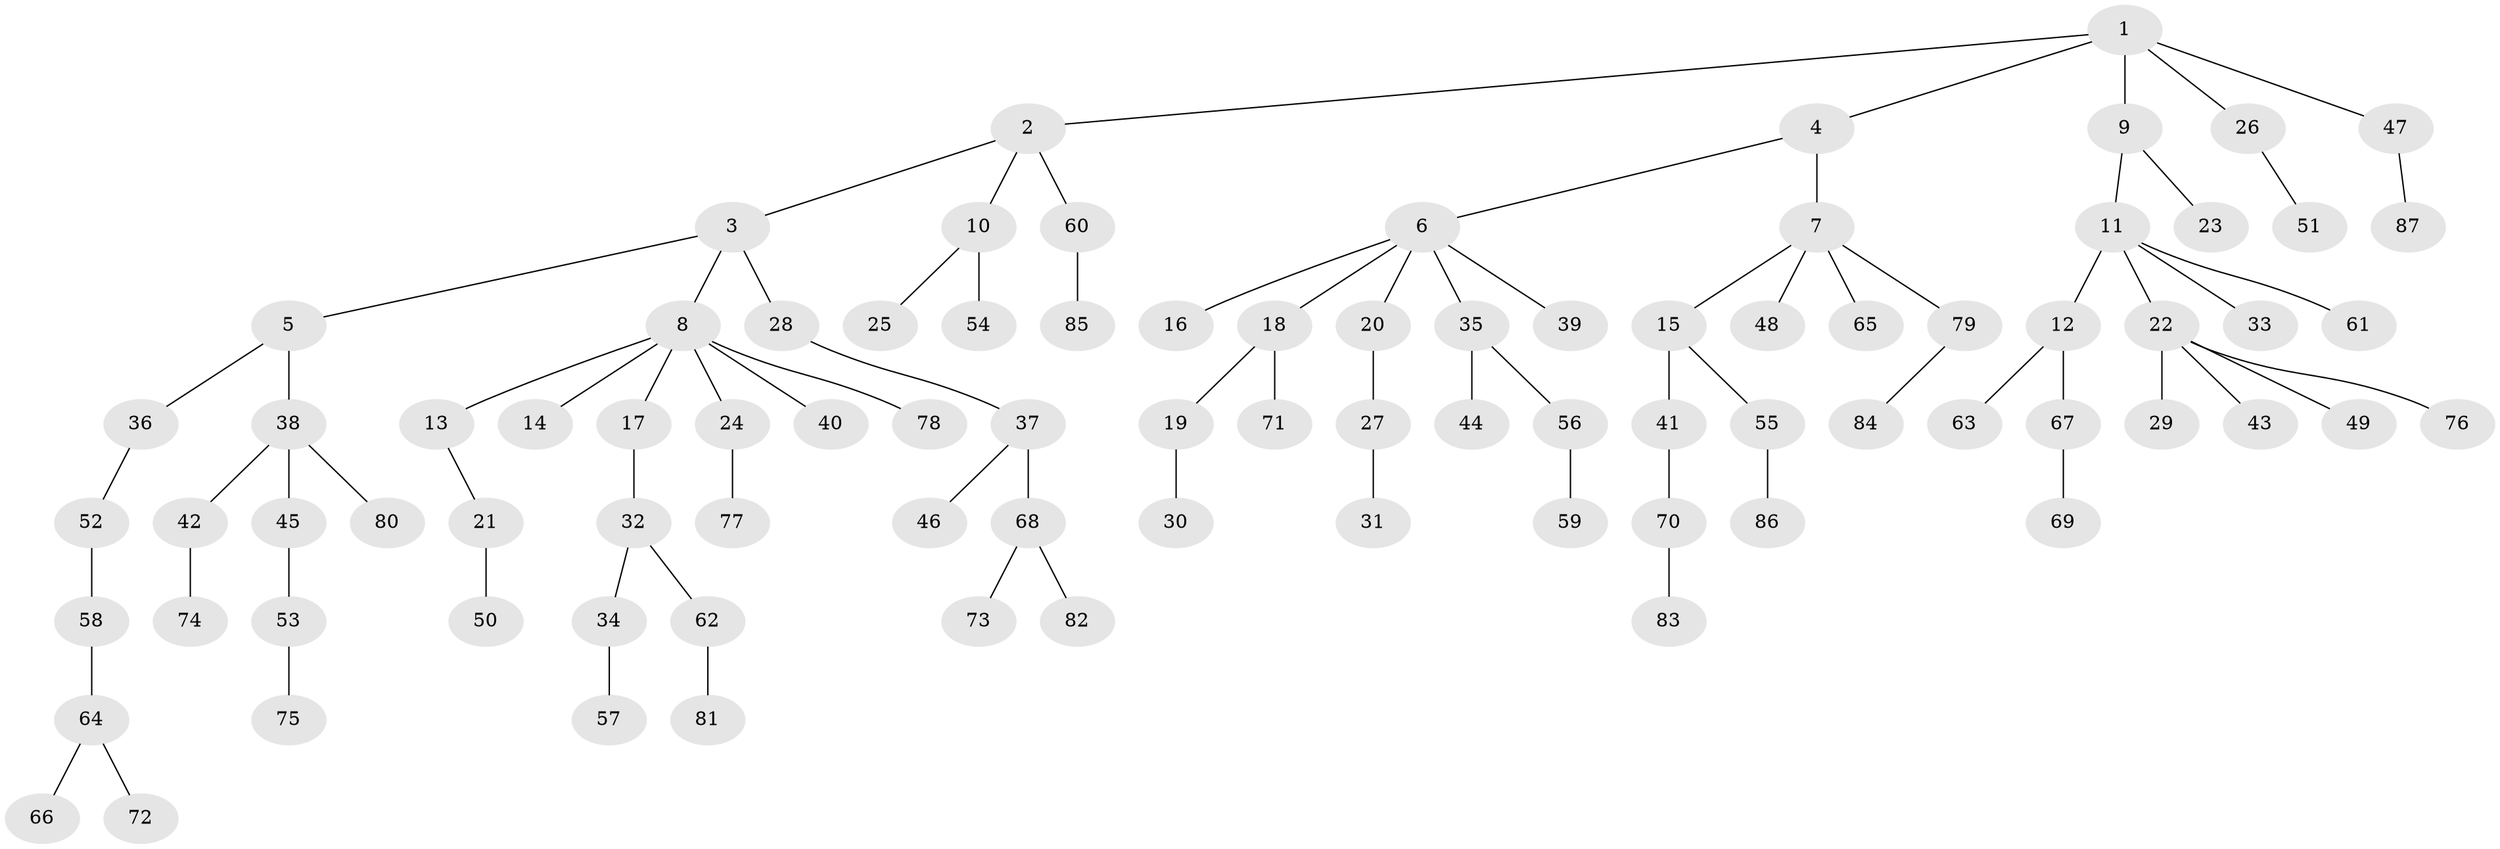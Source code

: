 // coarse degree distribution, {6: 0.03389830508474576, 5: 0.01694915254237288, 4: 0.05084745762711865, 3: 0.06779661016949153, 7: 0.03389830508474576, 2: 0.11864406779661017, 8: 0.01694915254237288, 1: 0.6610169491525424}
// Generated by graph-tools (version 1.1) at 2025/24/03/03/25 07:24:08]
// undirected, 87 vertices, 86 edges
graph export_dot {
graph [start="1"]
  node [color=gray90,style=filled];
  1;
  2;
  3;
  4;
  5;
  6;
  7;
  8;
  9;
  10;
  11;
  12;
  13;
  14;
  15;
  16;
  17;
  18;
  19;
  20;
  21;
  22;
  23;
  24;
  25;
  26;
  27;
  28;
  29;
  30;
  31;
  32;
  33;
  34;
  35;
  36;
  37;
  38;
  39;
  40;
  41;
  42;
  43;
  44;
  45;
  46;
  47;
  48;
  49;
  50;
  51;
  52;
  53;
  54;
  55;
  56;
  57;
  58;
  59;
  60;
  61;
  62;
  63;
  64;
  65;
  66;
  67;
  68;
  69;
  70;
  71;
  72;
  73;
  74;
  75;
  76;
  77;
  78;
  79;
  80;
  81;
  82;
  83;
  84;
  85;
  86;
  87;
  1 -- 2;
  1 -- 4;
  1 -- 9;
  1 -- 26;
  1 -- 47;
  2 -- 3;
  2 -- 10;
  2 -- 60;
  3 -- 5;
  3 -- 8;
  3 -- 28;
  4 -- 6;
  4 -- 7;
  5 -- 36;
  5 -- 38;
  6 -- 16;
  6 -- 18;
  6 -- 20;
  6 -- 35;
  6 -- 39;
  7 -- 15;
  7 -- 48;
  7 -- 65;
  7 -- 79;
  8 -- 13;
  8 -- 14;
  8 -- 17;
  8 -- 24;
  8 -- 40;
  8 -- 78;
  9 -- 11;
  9 -- 23;
  10 -- 25;
  10 -- 54;
  11 -- 12;
  11 -- 22;
  11 -- 33;
  11 -- 61;
  12 -- 63;
  12 -- 67;
  13 -- 21;
  15 -- 41;
  15 -- 55;
  17 -- 32;
  18 -- 19;
  18 -- 71;
  19 -- 30;
  20 -- 27;
  21 -- 50;
  22 -- 29;
  22 -- 43;
  22 -- 49;
  22 -- 76;
  24 -- 77;
  26 -- 51;
  27 -- 31;
  28 -- 37;
  32 -- 34;
  32 -- 62;
  34 -- 57;
  35 -- 44;
  35 -- 56;
  36 -- 52;
  37 -- 46;
  37 -- 68;
  38 -- 42;
  38 -- 45;
  38 -- 80;
  41 -- 70;
  42 -- 74;
  45 -- 53;
  47 -- 87;
  52 -- 58;
  53 -- 75;
  55 -- 86;
  56 -- 59;
  58 -- 64;
  60 -- 85;
  62 -- 81;
  64 -- 66;
  64 -- 72;
  67 -- 69;
  68 -- 73;
  68 -- 82;
  70 -- 83;
  79 -- 84;
}
